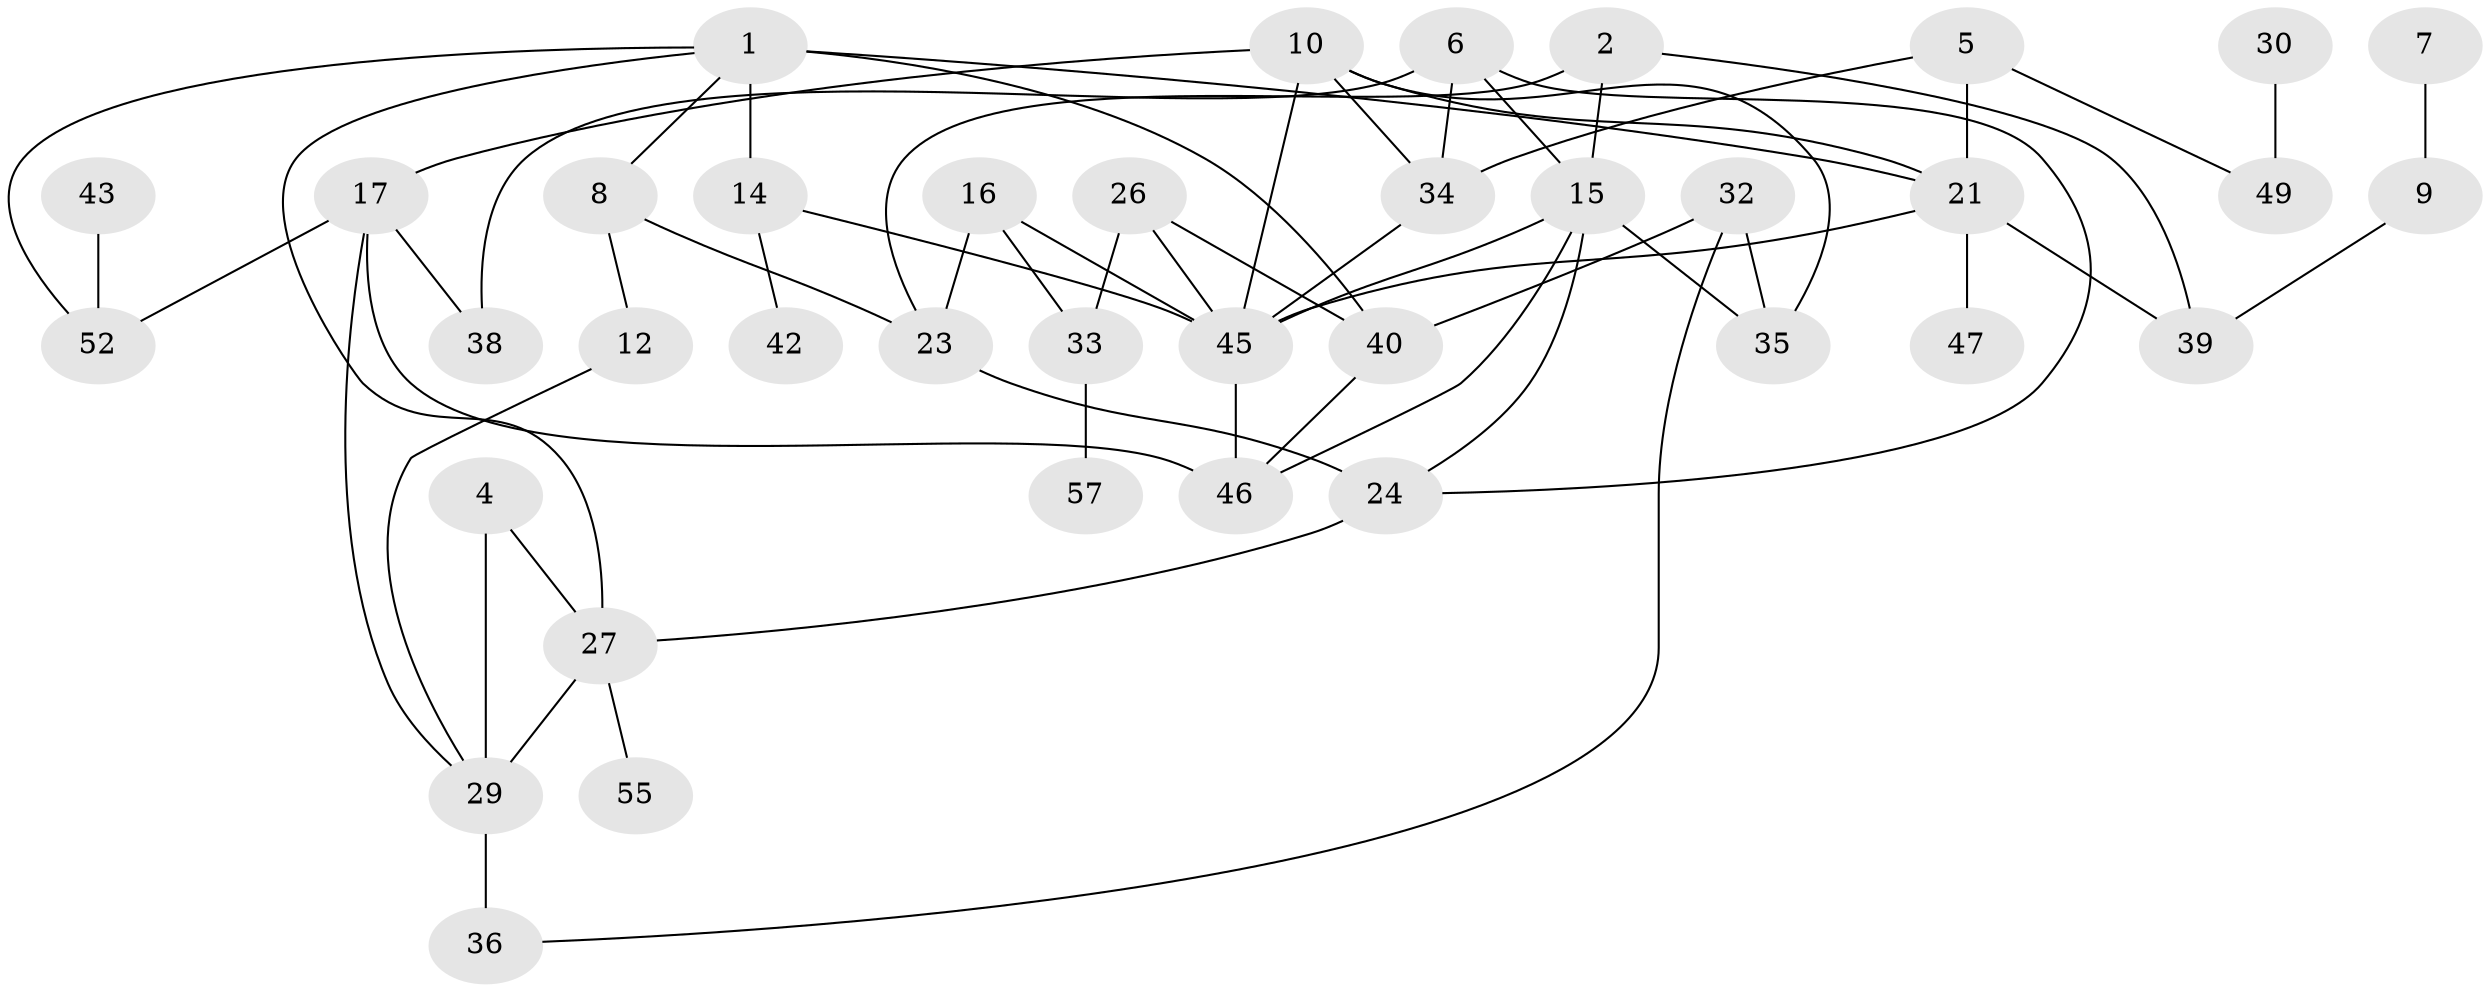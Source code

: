 // original degree distribution, {3: 0.15789473684210525, 1: 0.17543859649122806, 2: 0.2807017543859649, 0: 0.15789473684210525, 4: 0.16666666666666666, 5: 0.03508771929824561, 6: 0.02631578947368421}
// Generated by graph-tools (version 1.1) at 2025/33/03/09/25 02:33:41]
// undirected, 38 vertices, 61 edges
graph export_dot {
graph [start="1"]
  node [color=gray90,style=filled];
  1;
  2;
  4;
  5;
  6;
  7;
  8;
  9;
  10;
  12;
  14;
  15;
  16;
  17;
  21;
  23;
  24;
  26;
  27;
  29;
  30;
  32;
  33;
  34;
  35;
  36;
  38;
  39;
  40;
  42;
  43;
  45;
  46;
  47;
  49;
  52;
  55;
  57;
  1 -- 8 [weight=1.0];
  1 -- 14 [weight=1.0];
  1 -- 21 [weight=2.0];
  1 -- 27 [weight=1.0];
  1 -- 40 [weight=1.0];
  1 -- 52 [weight=1.0];
  2 -- 15 [weight=1.0];
  2 -- 23 [weight=1.0];
  2 -- 39 [weight=1.0];
  4 -- 27 [weight=1.0];
  4 -- 29 [weight=2.0];
  5 -- 21 [weight=1.0];
  5 -- 34 [weight=1.0];
  5 -- 49 [weight=1.0];
  6 -- 15 [weight=1.0];
  6 -- 24 [weight=1.0];
  6 -- 34 [weight=1.0];
  6 -- 38 [weight=2.0];
  7 -- 9 [weight=1.0];
  8 -- 12 [weight=2.0];
  8 -- 23 [weight=2.0];
  9 -- 39 [weight=1.0];
  10 -- 17 [weight=2.0];
  10 -- 21 [weight=1.0];
  10 -- 34 [weight=1.0];
  10 -- 35 [weight=1.0];
  10 -- 45 [weight=1.0];
  12 -- 29 [weight=1.0];
  14 -- 42 [weight=1.0];
  14 -- 45 [weight=1.0];
  15 -- 24 [weight=1.0];
  15 -- 35 [weight=1.0];
  15 -- 45 [weight=1.0];
  15 -- 46 [weight=1.0];
  16 -- 23 [weight=1.0];
  16 -- 33 [weight=1.0];
  16 -- 45 [weight=1.0];
  17 -- 29 [weight=1.0];
  17 -- 38 [weight=1.0];
  17 -- 46 [weight=1.0];
  17 -- 52 [weight=2.0];
  21 -- 39 [weight=1.0];
  21 -- 45 [weight=1.0];
  21 -- 47 [weight=1.0];
  23 -- 24 [weight=2.0];
  24 -- 27 [weight=1.0];
  26 -- 33 [weight=1.0];
  26 -- 40 [weight=2.0];
  26 -- 45 [weight=1.0];
  27 -- 29 [weight=1.0];
  27 -- 55 [weight=1.0];
  29 -- 36 [weight=4.0];
  30 -- 49 [weight=1.0];
  32 -- 35 [weight=1.0];
  32 -- 36 [weight=1.0];
  32 -- 40 [weight=1.0];
  33 -- 57 [weight=1.0];
  34 -- 45 [weight=1.0];
  40 -- 46 [weight=1.0];
  43 -- 52 [weight=1.0];
  45 -- 46 [weight=2.0];
}
